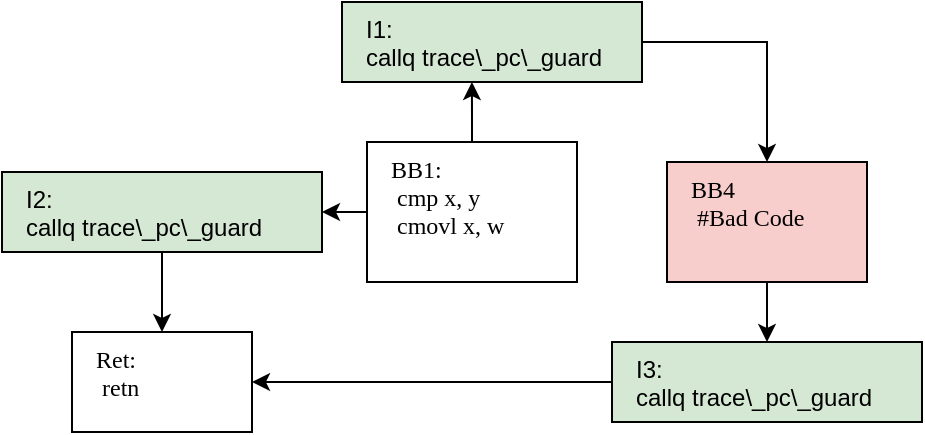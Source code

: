 <mxfile version="18.2.0" type="device"><diagram id="ggz4T-2XI8py23uede_U" name="Page-1"><mxGraphModel dx="1832" dy="511" grid="1" gridSize="10" guides="1" tooltips="1" connect="1" arrows="1" fold="1" page="1" pageScale="1" pageWidth="850" pageHeight="1100" math="0" shadow="0"><root><mxCell id="0"/><mxCell id="1" parent="0"/><mxCell id="YqhHzXc3YnzbAfPfB3L1-59" style="edgeStyle=orthogonalEdgeStyle;rounded=0;orthogonalLoop=1;jettySize=auto;html=1;entryX=1;entryY=0.5;entryDx=0;entryDy=0;" edge="1" parent="1" source="YqhHzXc3YnzbAfPfB3L1-49" target="YqhHzXc3YnzbAfPfB3L1-58"><mxGeometry relative="1" as="geometry"/></mxCell><mxCell id="YqhHzXc3YnzbAfPfB3L1-61" style="edgeStyle=orthogonalEdgeStyle;rounded=0;orthogonalLoop=1;jettySize=auto;html=1;entryX=0.433;entryY=1;entryDx=0;entryDy=0;entryPerimeter=0;" edge="1" parent="1" source="YqhHzXc3YnzbAfPfB3L1-49" target="YqhHzXc3YnzbAfPfB3L1-50"><mxGeometry relative="1" as="geometry"/></mxCell><mxCell id="YqhHzXc3YnzbAfPfB3L1-49" value="BB1:&#10; cmp x, y&#10; cmovl x, w" style="rounded=0;strokeColor=#000000;fillColor=none;align=left;fontFamily=Lucida Console;verticalAlign=top;spacingLeft=10;" vertex="1" parent="1"><mxGeometry x="142.5" y="80" width="105" height="70" as="geometry"/></mxCell><mxCell id="YqhHzXc3YnzbAfPfB3L1-53" style="edgeStyle=orthogonalEdgeStyle;rounded=0;orthogonalLoop=1;jettySize=auto;html=1;" edge="1" parent="1" source="YqhHzXc3YnzbAfPfB3L1-50" target="YqhHzXc3YnzbAfPfB3L1-52"><mxGeometry relative="1" as="geometry"/></mxCell><mxCell id="YqhHzXc3YnzbAfPfB3L1-50" value="I1:&#10;callq trace\_pc\_guard" style="rounded=0;strokeColor=#000000;fillColor=#D5E8D4;verticalAlign=top;align=left;spacingLeft=10;" vertex="1" parent="1"><mxGeometry x="130" y="10" width="150" height="40" as="geometry"/></mxCell><mxCell id="YqhHzXc3YnzbAfPfB3L1-55" value="" style="edgeStyle=orthogonalEdgeStyle;rounded=0;orthogonalLoop=1;jettySize=auto;html=1;" edge="1" parent="1" source="YqhHzXc3YnzbAfPfB3L1-52" target="YqhHzXc3YnzbAfPfB3L1-54"><mxGeometry relative="1" as="geometry"/></mxCell><mxCell id="YqhHzXc3YnzbAfPfB3L1-52" value="BB4&#10; #Bad Code" style="rounded=0;strokeColor=#000000;fillColor=#F8CECC;align=left;fontFamily=Lucida Console;verticalAlign=top;spacingLeft=10;" vertex="1" parent="1"><mxGeometry x="292.5" y="90" width="100" height="60" as="geometry"/></mxCell><mxCell id="YqhHzXc3YnzbAfPfB3L1-57" style="edgeStyle=orthogonalEdgeStyle;rounded=0;orthogonalLoop=1;jettySize=auto;html=1;entryX=1;entryY=0.5;entryDx=0;entryDy=0;" edge="1" parent="1" source="YqhHzXc3YnzbAfPfB3L1-54" target="YqhHzXc3YnzbAfPfB3L1-56"><mxGeometry relative="1" as="geometry"/></mxCell><mxCell id="YqhHzXc3YnzbAfPfB3L1-54" value="I3:&#10;callq trace\_pc\_guard" style="rounded=0;strokeColor=#000000;fillColor=#D5E8D4;verticalAlign=top;align=left;spacingLeft=10;" vertex="1" parent="1"><mxGeometry x="265" y="180" width="155" height="40" as="geometry"/></mxCell><mxCell id="YqhHzXc3YnzbAfPfB3L1-56" value="Ret:&#10; retn" style="rounded=0;strokeColor=#000000;fillColor=none;align=left;fontFamily=Lucida Console;verticalAlign=top;spacingLeft=10;" vertex="1" parent="1"><mxGeometry x="-5" y="175" width="90" height="50" as="geometry"/></mxCell><mxCell id="YqhHzXc3YnzbAfPfB3L1-60" style="edgeStyle=orthogonalEdgeStyle;rounded=0;orthogonalLoop=1;jettySize=auto;html=1;entryX=0.5;entryY=0;entryDx=0;entryDy=0;" edge="1" parent="1" source="YqhHzXc3YnzbAfPfB3L1-58" target="YqhHzXc3YnzbAfPfB3L1-56"><mxGeometry relative="1" as="geometry"/></mxCell><mxCell id="YqhHzXc3YnzbAfPfB3L1-58" value="I2:&#10;callq trace\_pc\_guard" style="rounded=0;strokeColor=#000000;fillColor=#D5E8D4;verticalAlign=top;align=left;spacingLeft=10;" vertex="1" parent="1"><mxGeometry x="-40" y="95" width="160" height="40" as="geometry"/></mxCell></root></mxGraphModel></diagram></mxfile>